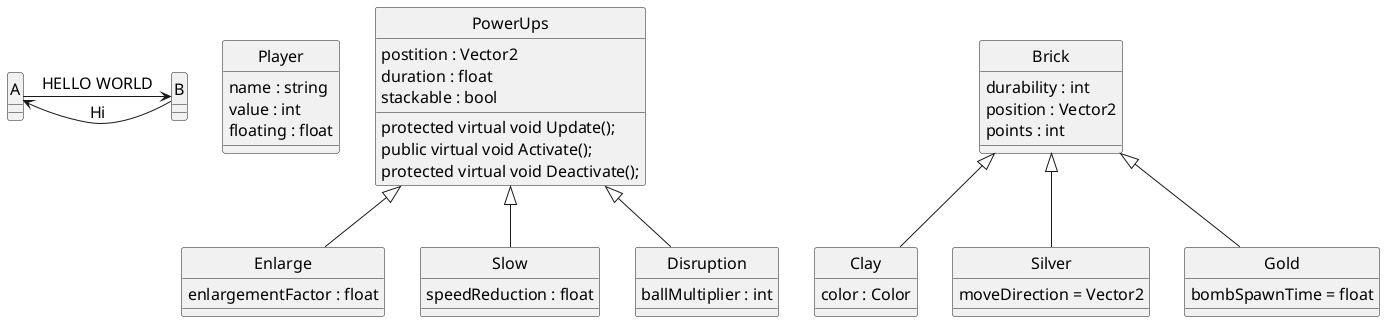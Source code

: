 @startuml Breakout
skinparam style strictuml
skinparam SequenceMessageAlignment center
skinparam DefaultFontName Arial
skinparam DefaultFontSize 16
skinparam DefaultFontStyle bold

A -> B : HELLO WORLD
A <- B : Hi

class "Player" as Player
{
    name : string
    value : int
    floating : float
}

Powerups <|-- Enlarge
Powerups <|-- Slow
Powerups <|-- Disruption
class "PowerUps" as Powerups
{
    postition : Vector2
    duration : float
    stackable : bool
    
    protected virtual void Update();
    public virtual void Activate();
    protected virtual void Deactivate();
}

class "Enlarge" as Enlarge
{
    enlargementFactor : float
}

class "Slow" as Slow
{
    speedReduction : float
}

class "Disruption" as Disruption
{
    ballMultiplier : int
}

class "Brick" as Brick
{
    durability : int
    position : Vector2
    points : int
}

Brick <|-- Clay
class "Clay" as Clay
{
    color : Color
}

Brick <|-- Silver
class "Silver" as Silver
{
    moveDirection = Vector2
}

Brick <|-- Gold
class "Gold" as Gold
{
    bombSpawnTime = float
}

@enduml